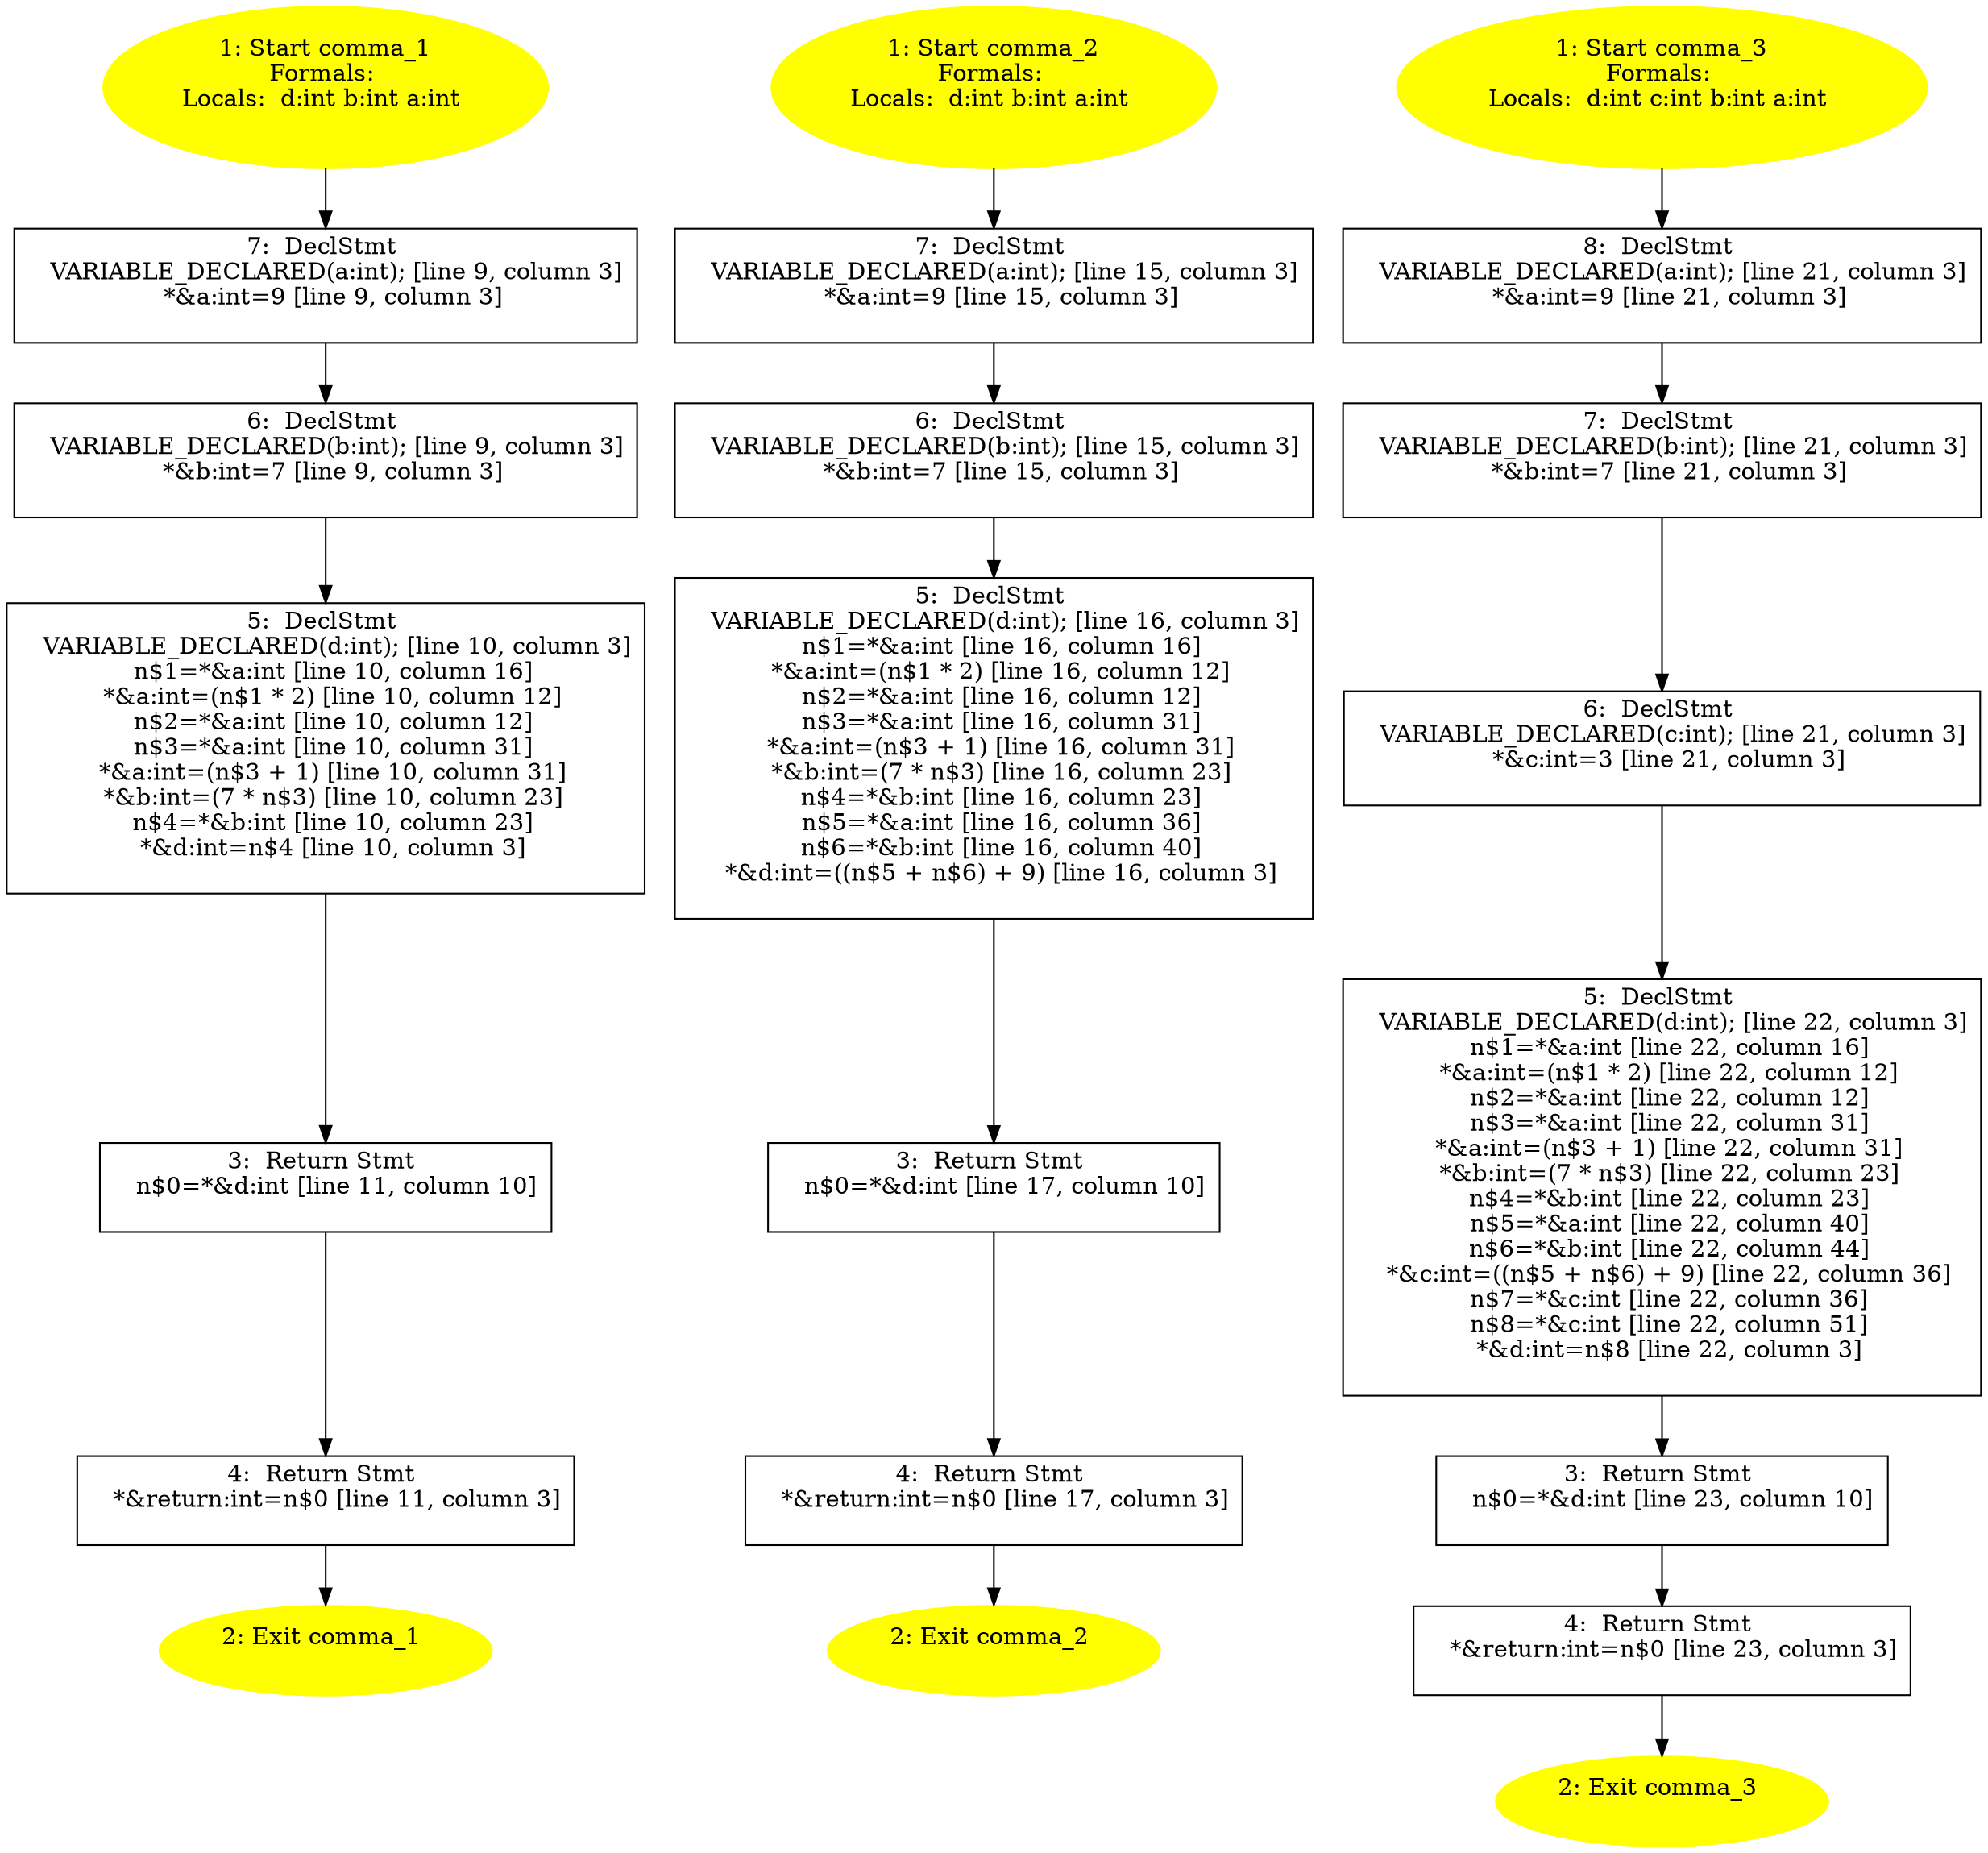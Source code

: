 /* @generated */
digraph cfg {
"comma_1.bafaed8336991f5a_1" [label="1: Start comma_1\nFormals: \nLocals:  d:int b:int a:int \n  " color=yellow style=filled]
	

	 "comma_1.bafaed8336991f5a_1" -> "comma_1.bafaed8336991f5a_7" ;
"comma_1.bafaed8336991f5a_2" [label="2: Exit comma_1 \n  " color=yellow style=filled]
	

"comma_1.bafaed8336991f5a_3" [label="3:  Return Stmt \n   n$0=*&d:int [line 11, column 10]\n " shape="box"]
	

	 "comma_1.bafaed8336991f5a_3" -> "comma_1.bafaed8336991f5a_4" ;
"comma_1.bafaed8336991f5a_4" [label="4:  Return Stmt \n   *&return:int=n$0 [line 11, column 3]\n " shape="box"]
	

	 "comma_1.bafaed8336991f5a_4" -> "comma_1.bafaed8336991f5a_2" ;
"comma_1.bafaed8336991f5a_5" [label="5:  DeclStmt \n   VARIABLE_DECLARED(d:int); [line 10, column 3]\n  n$1=*&a:int [line 10, column 16]\n  *&a:int=(n$1 * 2) [line 10, column 12]\n  n$2=*&a:int [line 10, column 12]\n  n$3=*&a:int [line 10, column 31]\n  *&a:int=(n$3 + 1) [line 10, column 31]\n  *&b:int=(7 * n$3) [line 10, column 23]\n  n$4=*&b:int [line 10, column 23]\n  *&d:int=n$4 [line 10, column 3]\n " shape="box"]
	

	 "comma_1.bafaed8336991f5a_5" -> "comma_1.bafaed8336991f5a_3" ;
"comma_1.bafaed8336991f5a_6" [label="6:  DeclStmt \n   VARIABLE_DECLARED(b:int); [line 9, column 3]\n  *&b:int=7 [line 9, column 3]\n " shape="box"]
	

	 "comma_1.bafaed8336991f5a_6" -> "comma_1.bafaed8336991f5a_5" ;
"comma_1.bafaed8336991f5a_7" [label="7:  DeclStmt \n   VARIABLE_DECLARED(a:int); [line 9, column 3]\n  *&a:int=9 [line 9, column 3]\n " shape="box"]
	

	 "comma_1.bafaed8336991f5a_7" -> "comma_1.bafaed8336991f5a_6" ;
"comma_2.aa5fd44d8dfe7804_1" [label="1: Start comma_2\nFormals: \nLocals:  d:int b:int a:int \n  " color=yellow style=filled]
	

	 "comma_2.aa5fd44d8dfe7804_1" -> "comma_2.aa5fd44d8dfe7804_7" ;
"comma_2.aa5fd44d8dfe7804_2" [label="2: Exit comma_2 \n  " color=yellow style=filled]
	

"comma_2.aa5fd44d8dfe7804_3" [label="3:  Return Stmt \n   n$0=*&d:int [line 17, column 10]\n " shape="box"]
	

	 "comma_2.aa5fd44d8dfe7804_3" -> "comma_2.aa5fd44d8dfe7804_4" ;
"comma_2.aa5fd44d8dfe7804_4" [label="4:  Return Stmt \n   *&return:int=n$0 [line 17, column 3]\n " shape="box"]
	

	 "comma_2.aa5fd44d8dfe7804_4" -> "comma_2.aa5fd44d8dfe7804_2" ;
"comma_2.aa5fd44d8dfe7804_5" [label="5:  DeclStmt \n   VARIABLE_DECLARED(d:int); [line 16, column 3]\n  n$1=*&a:int [line 16, column 16]\n  *&a:int=(n$1 * 2) [line 16, column 12]\n  n$2=*&a:int [line 16, column 12]\n  n$3=*&a:int [line 16, column 31]\n  *&a:int=(n$3 + 1) [line 16, column 31]\n  *&b:int=(7 * n$3) [line 16, column 23]\n  n$4=*&b:int [line 16, column 23]\n  n$5=*&a:int [line 16, column 36]\n  n$6=*&b:int [line 16, column 40]\n  *&d:int=((n$5 + n$6) + 9) [line 16, column 3]\n " shape="box"]
	

	 "comma_2.aa5fd44d8dfe7804_5" -> "comma_2.aa5fd44d8dfe7804_3" ;
"comma_2.aa5fd44d8dfe7804_6" [label="6:  DeclStmt \n   VARIABLE_DECLARED(b:int); [line 15, column 3]\n  *&b:int=7 [line 15, column 3]\n " shape="box"]
	

	 "comma_2.aa5fd44d8dfe7804_6" -> "comma_2.aa5fd44d8dfe7804_5" ;
"comma_2.aa5fd44d8dfe7804_7" [label="7:  DeclStmt \n   VARIABLE_DECLARED(a:int); [line 15, column 3]\n  *&a:int=9 [line 15, column 3]\n " shape="box"]
	

	 "comma_2.aa5fd44d8dfe7804_7" -> "comma_2.aa5fd44d8dfe7804_6" ;
"comma_3.94b9d12e6a2f1dbb_1" [label="1: Start comma_3\nFormals: \nLocals:  d:int c:int b:int a:int \n  " color=yellow style=filled]
	

	 "comma_3.94b9d12e6a2f1dbb_1" -> "comma_3.94b9d12e6a2f1dbb_8" ;
"comma_3.94b9d12e6a2f1dbb_2" [label="2: Exit comma_3 \n  " color=yellow style=filled]
	

"comma_3.94b9d12e6a2f1dbb_3" [label="3:  Return Stmt \n   n$0=*&d:int [line 23, column 10]\n " shape="box"]
	

	 "comma_3.94b9d12e6a2f1dbb_3" -> "comma_3.94b9d12e6a2f1dbb_4" ;
"comma_3.94b9d12e6a2f1dbb_4" [label="4:  Return Stmt \n   *&return:int=n$0 [line 23, column 3]\n " shape="box"]
	

	 "comma_3.94b9d12e6a2f1dbb_4" -> "comma_3.94b9d12e6a2f1dbb_2" ;
"comma_3.94b9d12e6a2f1dbb_5" [label="5:  DeclStmt \n   VARIABLE_DECLARED(d:int); [line 22, column 3]\n  n$1=*&a:int [line 22, column 16]\n  *&a:int=(n$1 * 2) [line 22, column 12]\n  n$2=*&a:int [line 22, column 12]\n  n$3=*&a:int [line 22, column 31]\n  *&a:int=(n$3 + 1) [line 22, column 31]\n  *&b:int=(7 * n$3) [line 22, column 23]\n  n$4=*&b:int [line 22, column 23]\n  n$5=*&a:int [line 22, column 40]\n  n$6=*&b:int [line 22, column 44]\n  *&c:int=((n$5 + n$6) + 9) [line 22, column 36]\n  n$7=*&c:int [line 22, column 36]\n  n$8=*&c:int [line 22, column 51]\n  *&d:int=n$8 [line 22, column 3]\n " shape="box"]
	

	 "comma_3.94b9d12e6a2f1dbb_5" -> "comma_3.94b9d12e6a2f1dbb_3" ;
"comma_3.94b9d12e6a2f1dbb_6" [label="6:  DeclStmt \n   VARIABLE_DECLARED(c:int); [line 21, column 3]\n  *&c:int=3 [line 21, column 3]\n " shape="box"]
	

	 "comma_3.94b9d12e6a2f1dbb_6" -> "comma_3.94b9d12e6a2f1dbb_5" ;
"comma_3.94b9d12e6a2f1dbb_7" [label="7:  DeclStmt \n   VARIABLE_DECLARED(b:int); [line 21, column 3]\n  *&b:int=7 [line 21, column 3]\n " shape="box"]
	

	 "comma_3.94b9d12e6a2f1dbb_7" -> "comma_3.94b9d12e6a2f1dbb_6" ;
"comma_3.94b9d12e6a2f1dbb_8" [label="8:  DeclStmt \n   VARIABLE_DECLARED(a:int); [line 21, column 3]\n  *&a:int=9 [line 21, column 3]\n " shape="box"]
	

	 "comma_3.94b9d12e6a2f1dbb_8" -> "comma_3.94b9d12e6a2f1dbb_7" ;
}
